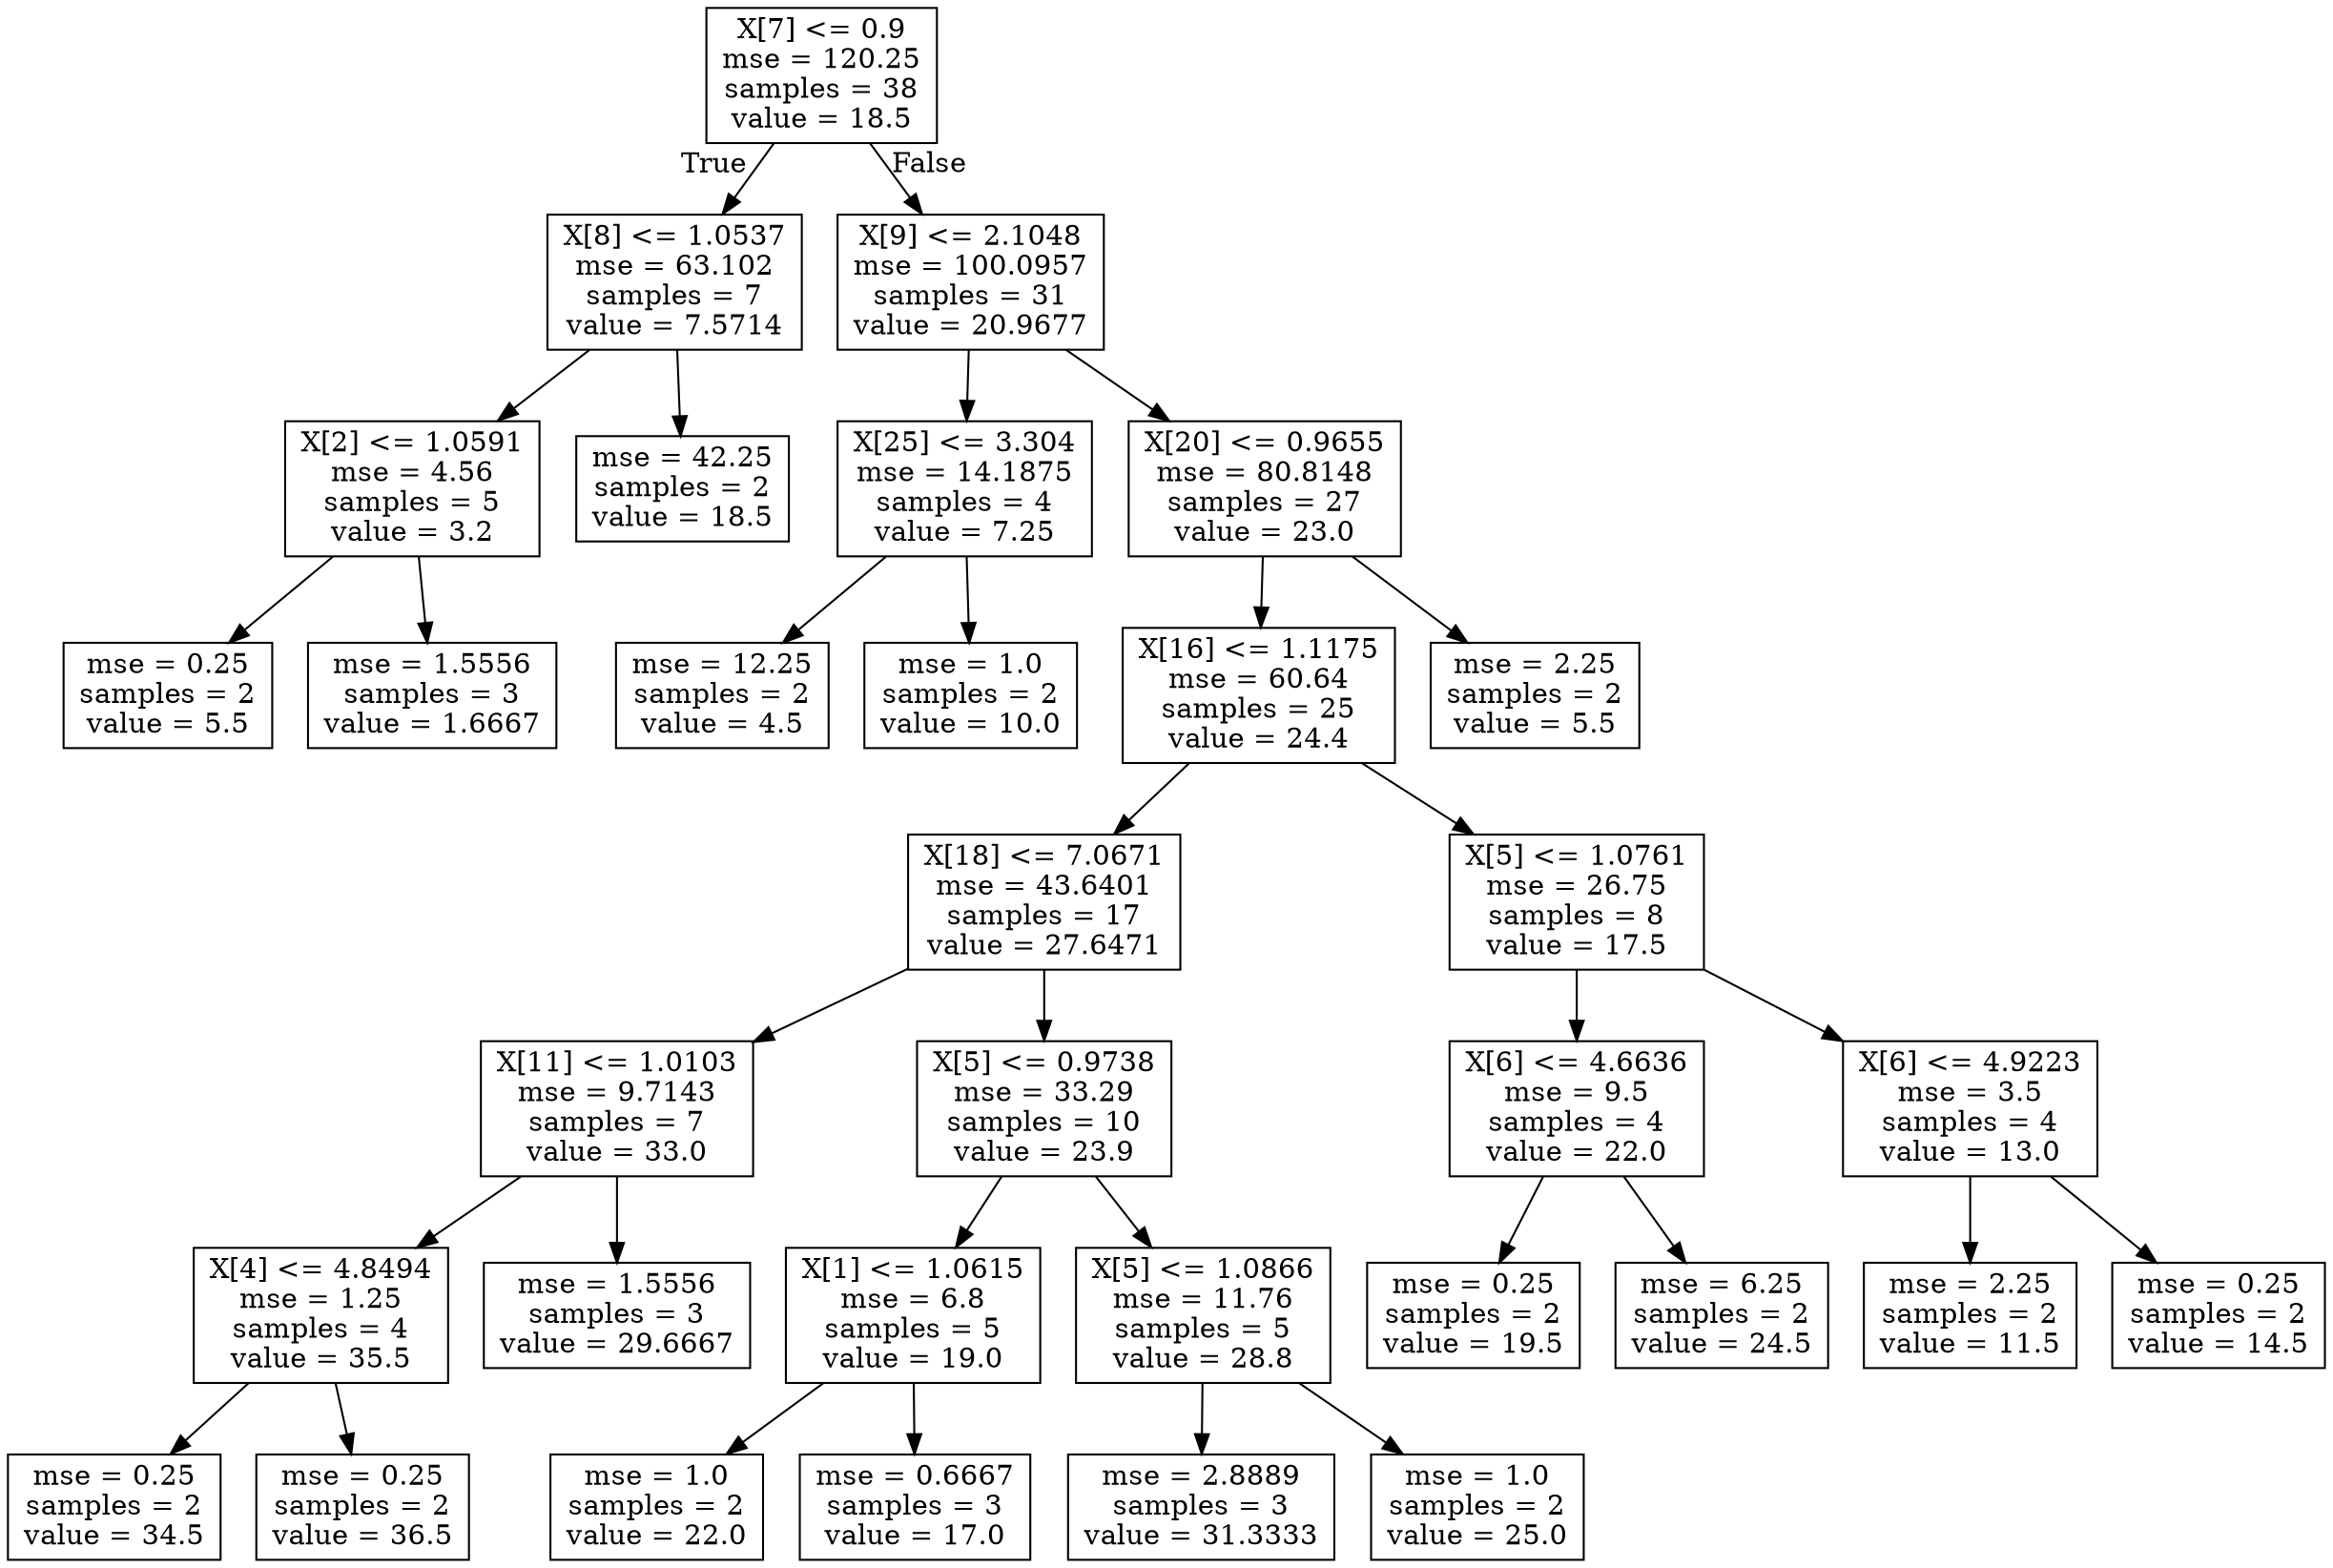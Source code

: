 digraph Tree {
node [shape=box] ;
0 [label="X[7] <= 0.9\nmse = 120.25\nsamples = 38\nvalue = 18.5"] ;
1 [label="X[8] <= 1.0537\nmse = 63.102\nsamples = 7\nvalue = 7.5714"] ;
0 -> 1 [labeldistance=2.5, labelangle=45, headlabel="True"] ;
2 [label="X[2] <= 1.0591\nmse = 4.56\nsamples = 5\nvalue = 3.2"] ;
1 -> 2 ;
3 [label="mse = 0.25\nsamples = 2\nvalue = 5.5"] ;
2 -> 3 ;
4 [label="mse = 1.5556\nsamples = 3\nvalue = 1.6667"] ;
2 -> 4 ;
5 [label="mse = 42.25\nsamples = 2\nvalue = 18.5"] ;
1 -> 5 ;
6 [label="X[9] <= 2.1048\nmse = 100.0957\nsamples = 31\nvalue = 20.9677"] ;
0 -> 6 [labeldistance=2.5, labelangle=-45, headlabel="False"] ;
7 [label="X[25] <= 3.304\nmse = 14.1875\nsamples = 4\nvalue = 7.25"] ;
6 -> 7 ;
8 [label="mse = 12.25\nsamples = 2\nvalue = 4.5"] ;
7 -> 8 ;
9 [label="mse = 1.0\nsamples = 2\nvalue = 10.0"] ;
7 -> 9 ;
10 [label="X[20] <= 0.9655\nmse = 80.8148\nsamples = 27\nvalue = 23.0"] ;
6 -> 10 ;
11 [label="X[16] <= 1.1175\nmse = 60.64\nsamples = 25\nvalue = 24.4"] ;
10 -> 11 ;
12 [label="X[18] <= 7.0671\nmse = 43.6401\nsamples = 17\nvalue = 27.6471"] ;
11 -> 12 ;
13 [label="X[11] <= 1.0103\nmse = 9.7143\nsamples = 7\nvalue = 33.0"] ;
12 -> 13 ;
14 [label="X[4] <= 4.8494\nmse = 1.25\nsamples = 4\nvalue = 35.5"] ;
13 -> 14 ;
15 [label="mse = 0.25\nsamples = 2\nvalue = 34.5"] ;
14 -> 15 ;
16 [label="mse = 0.25\nsamples = 2\nvalue = 36.5"] ;
14 -> 16 ;
17 [label="mse = 1.5556\nsamples = 3\nvalue = 29.6667"] ;
13 -> 17 ;
18 [label="X[5] <= 0.9738\nmse = 33.29\nsamples = 10\nvalue = 23.9"] ;
12 -> 18 ;
19 [label="X[1] <= 1.0615\nmse = 6.8\nsamples = 5\nvalue = 19.0"] ;
18 -> 19 ;
20 [label="mse = 1.0\nsamples = 2\nvalue = 22.0"] ;
19 -> 20 ;
21 [label="mse = 0.6667\nsamples = 3\nvalue = 17.0"] ;
19 -> 21 ;
22 [label="X[5] <= 1.0866\nmse = 11.76\nsamples = 5\nvalue = 28.8"] ;
18 -> 22 ;
23 [label="mse = 2.8889\nsamples = 3\nvalue = 31.3333"] ;
22 -> 23 ;
24 [label="mse = 1.0\nsamples = 2\nvalue = 25.0"] ;
22 -> 24 ;
25 [label="X[5] <= 1.0761\nmse = 26.75\nsamples = 8\nvalue = 17.5"] ;
11 -> 25 ;
26 [label="X[6] <= 4.6636\nmse = 9.5\nsamples = 4\nvalue = 22.0"] ;
25 -> 26 ;
27 [label="mse = 0.25\nsamples = 2\nvalue = 19.5"] ;
26 -> 27 ;
28 [label="mse = 6.25\nsamples = 2\nvalue = 24.5"] ;
26 -> 28 ;
29 [label="X[6] <= 4.9223\nmse = 3.5\nsamples = 4\nvalue = 13.0"] ;
25 -> 29 ;
30 [label="mse = 2.25\nsamples = 2\nvalue = 11.5"] ;
29 -> 30 ;
31 [label="mse = 0.25\nsamples = 2\nvalue = 14.5"] ;
29 -> 31 ;
32 [label="mse = 2.25\nsamples = 2\nvalue = 5.5"] ;
10 -> 32 ;
}